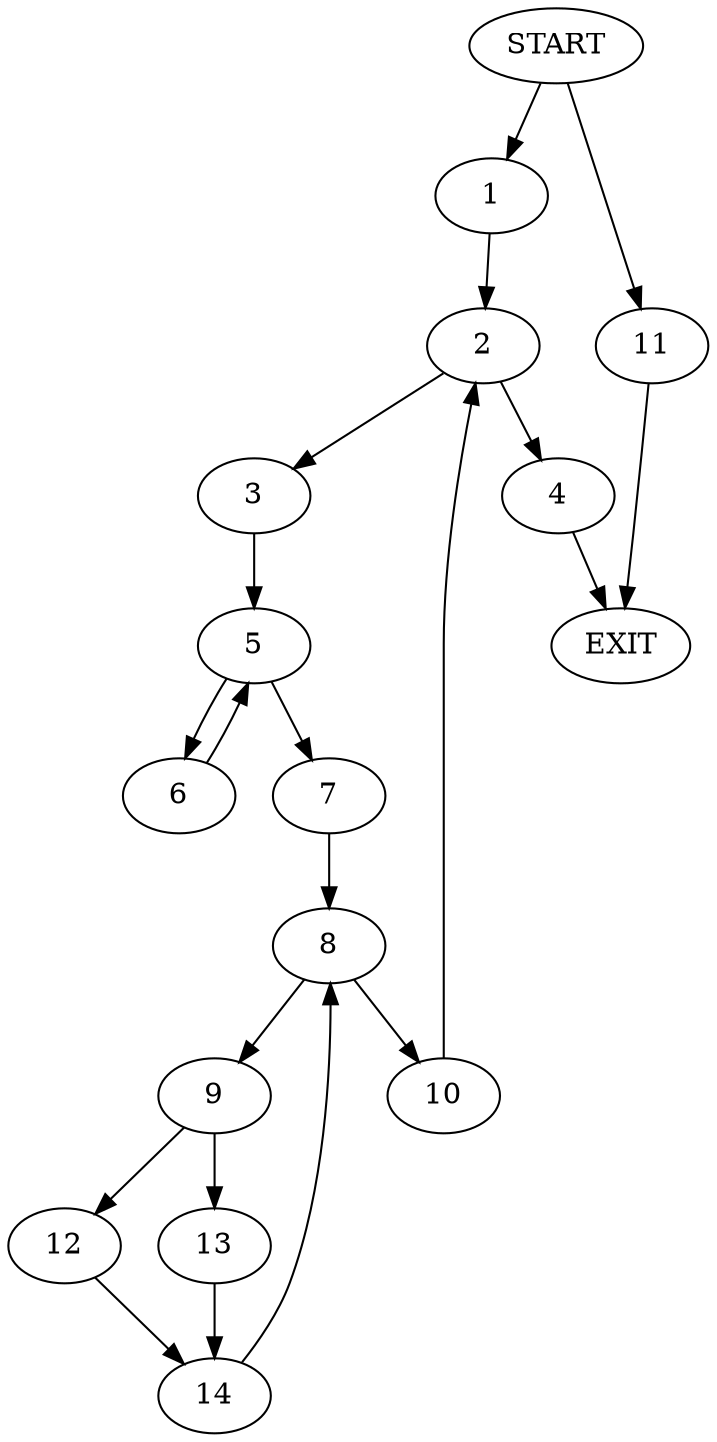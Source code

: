 digraph {
0 [label="START"]
15 [label="EXIT"]
0 -> 1
1 -> 2
2 -> 3
2 -> 4
3 -> 5
4 -> 15
5 -> 6
5 -> 7
6 -> 5
7 -> 8
8 -> 9
8 -> 10
0 -> 11
11 -> 15
10 -> 2
9 -> 12
9 -> 13
12 -> 14
13 -> 14
14 -> 8
}
